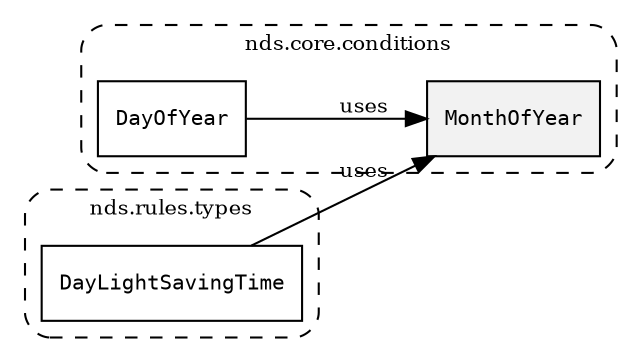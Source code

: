 /**
 * This dot file creates symbol collaboration diagram for MonthOfYear.
 */
digraph ZSERIO
{
    node [shape=box, fontsize=10];
    rankdir="LR";
    fontsize=10;
    tooltip="MonthOfYear collaboration diagram";

    subgraph "cluster_nds.core.conditions"
    {
        style="dashed, rounded";
        label="nds.core.conditions";
        tooltip="Package nds.core.conditions";
        href="../../../content/packages/nds.core.conditions.html#Package-nds-core-conditions";
        target="_parent";

        "MonthOfYear" [style="filled", fillcolor="#0000000D", target="_parent", label=<<font face="monospace"><table align="center" border="0" cellspacing="0" cellpadding="0"><tr><td href="../../../content/packages/nds.core.conditions.html#Subtype-MonthOfYear" title="Subtype defined in nds.core.conditions">MonthOfYear</td></tr></table></font>>];
        "DayOfYear" [target="_parent", label=<<font face="monospace"><table align="center" border="0" cellspacing="0" cellpadding="0"><tr><td href="../../../content/packages/nds.core.conditions.html#Structure-DayOfYear" title="Structure defined in nds.core.conditions">DayOfYear</td></tr></table></font>>];
    }

    subgraph "cluster_nds.rules.types"
    {
        style="dashed, rounded";
        label="nds.rules.types";
        tooltip="Package nds.rules.types";
        href="../../../content/packages/nds.rules.types.html#Package-nds-rules-types";
        target="_parent";

        "DayLightSavingTime" [target="_parent", label=<<font face="monospace"><table align="center" border="0" cellspacing="0" cellpadding="0"><tr><td href="../../../content/packages/nds.rules.types.html#Structure-DayLightSavingTime" title="Structure defined in nds.rules.types">DayLightSavingTime</td></tr></table></font>>];
    }

    "DayOfYear" -> "MonthOfYear" [label="uses", fontsize=10];
    "DayLightSavingTime" -> "MonthOfYear" [label="uses", fontsize=10];
}
